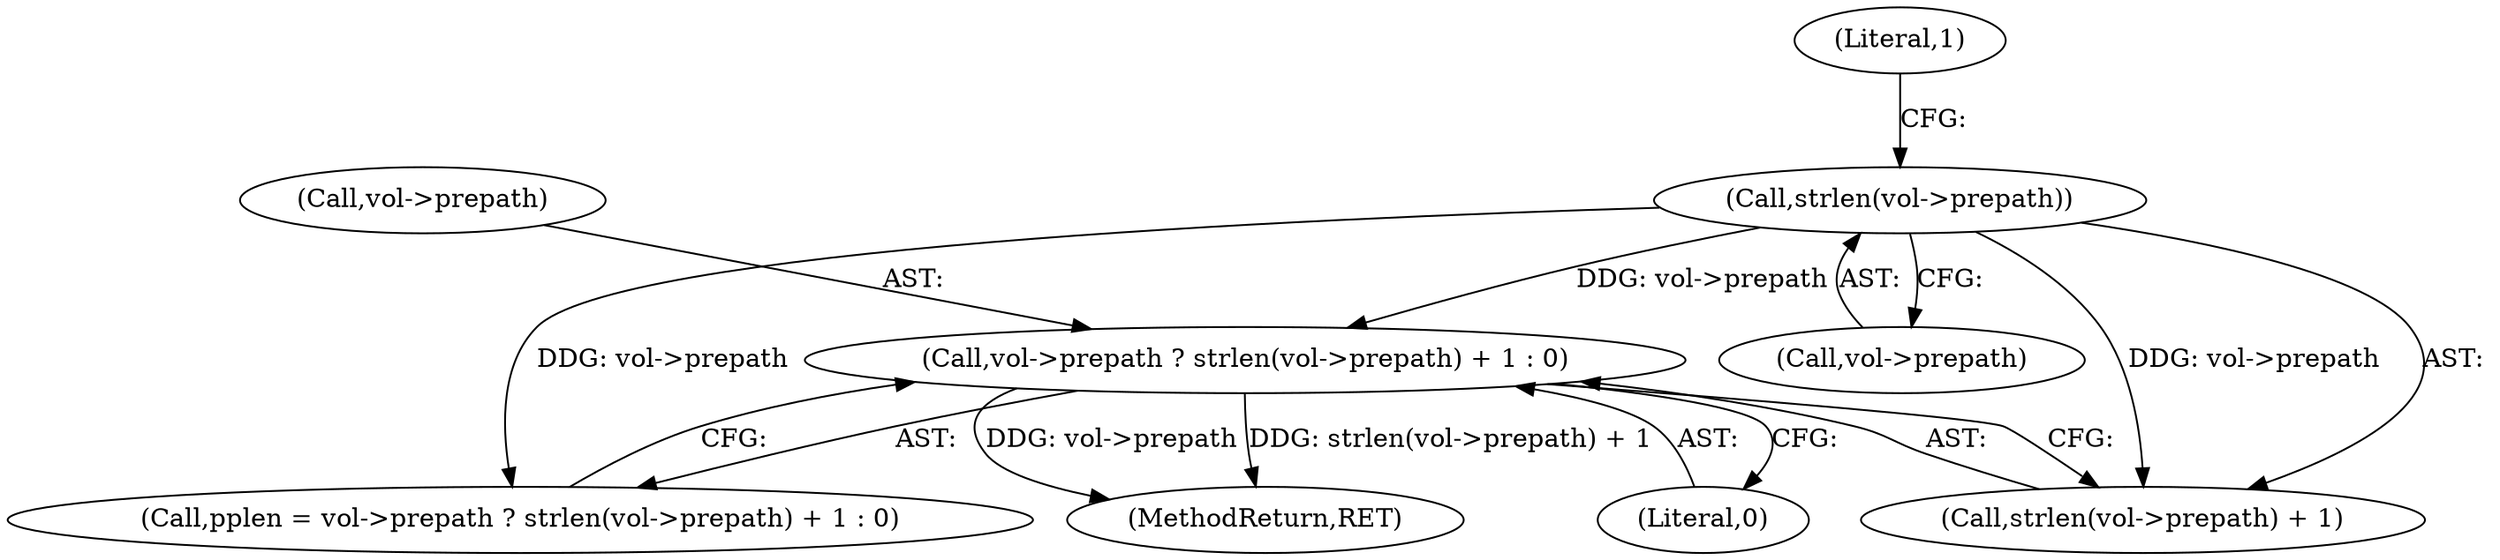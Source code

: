 digraph "0_linux_1fc29bacedeabb278080e31bb9c1ecb49f143c3b@API" {
"1000110" [label="(Call,vol->prepath ? strlen(vol->prepath) + 1 : 0)"];
"1000115" [label="(Call,strlen(vol->prepath))"];
"1000114" [label="(Call,strlen(vol->prepath) + 1)"];
"1000120" [label="(Literal,0)"];
"1000108" [label="(Call,pplen = vol->prepath ? strlen(vol->prepath) + 1 : 0)"];
"1000116" [label="(Call,vol->prepath)"];
"1000110" [label="(Call,vol->prepath ? strlen(vol->prepath) + 1 : 0)"];
"1000193" [label="(MethodReturn,RET)"];
"1000119" [label="(Literal,1)"];
"1000111" [label="(Call,vol->prepath)"];
"1000115" [label="(Call,strlen(vol->prepath))"];
"1000110" -> "1000108"  [label="AST: "];
"1000110" -> "1000114"  [label="CFG: "];
"1000110" -> "1000120"  [label="CFG: "];
"1000111" -> "1000110"  [label="AST: "];
"1000114" -> "1000110"  [label="AST: "];
"1000120" -> "1000110"  [label="AST: "];
"1000108" -> "1000110"  [label="CFG: "];
"1000110" -> "1000193"  [label="DDG: strlen(vol->prepath) + 1"];
"1000110" -> "1000193"  [label="DDG: vol->prepath"];
"1000115" -> "1000110"  [label="DDG: vol->prepath"];
"1000115" -> "1000114"  [label="AST: "];
"1000115" -> "1000116"  [label="CFG: "];
"1000116" -> "1000115"  [label="AST: "];
"1000119" -> "1000115"  [label="CFG: "];
"1000115" -> "1000108"  [label="DDG: vol->prepath"];
"1000115" -> "1000114"  [label="DDG: vol->prepath"];
}
